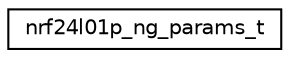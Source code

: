 digraph "Graphical Class Hierarchy"
{
 // LATEX_PDF_SIZE
  edge [fontname="Helvetica",fontsize="10",labelfontname="Helvetica",labelfontsize="10"];
  node [fontname="Helvetica",fontsize="10",shape=record];
  rankdir="LR";
  Node0 [label="nrf24l01p_ng_params_t",height=0.2,width=0.4,color="black", fillcolor="white", style="filled",URL="$structnrf24l01p__ng__params__t.html",tooltip="Struct of NRF24L01+ initialization parameters."];
}
